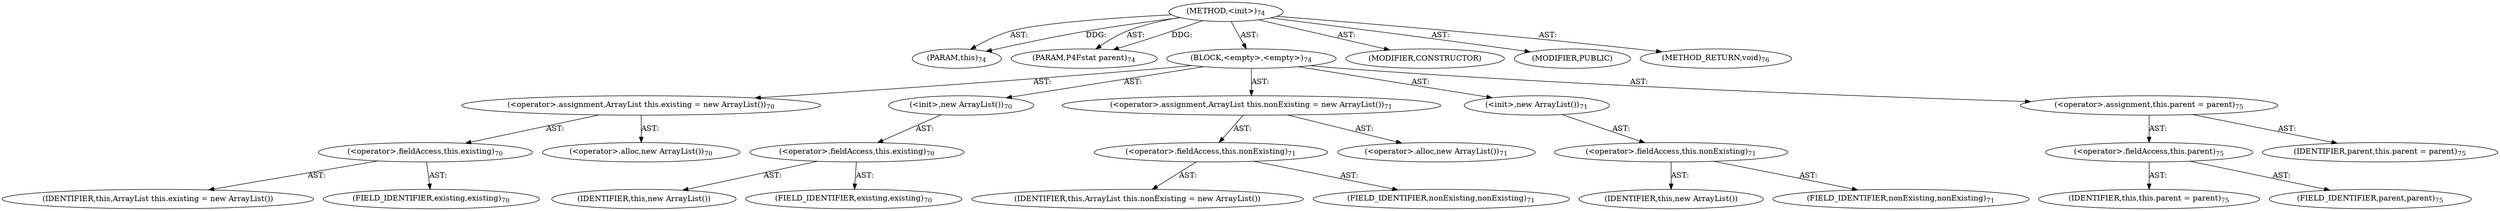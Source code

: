 digraph "&lt;init&gt;" {  
"111669149696" [label = <(METHOD,&lt;init&gt;)<SUB>74</SUB>> ]
"115964116992" [label = <(PARAM,this)<SUB>74</SUB>> ]
"115964116993" [label = <(PARAM,P4Fstat parent)<SUB>74</SUB>> ]
"25769803776" [label = <(BLOCK,&lt;empty&gt;,&lt;empty&gt;)<SUB>74</SUB>> ]
"30064771072" [label = <(&lt;operator&gt;.assignment,ArrayList this.existing = new ArrayList())<SUB>70</SUB>> ]
"30064771073" [label = <(&lt;operator&gt;.fieldAccess,this.existing)<SUB>70</SUB>> ]
"68719476737" [label = <(IDENTIFIER,this,ArrayList this.existing = new ArrayList())> ]
"55834574848" [label = <(FIELD_IDENTIFIER,existing,existing)<SUB>70</SUB>> ]
"30064771074" [label = <(&lt;operator&gt;.alloc,new ArrayList())<SUB>70</SUB>> ]
"30064771075" [label = <(&lt;init&gt;,new ArrayList())<SUB>70</SUB>> ]
"30064771076" [label = <(&lt;operator&gt;.fieldAccess,this.existing)<SUB>70</SUB>> ]
"68719476738" [label = <(IDENTIFIER,this,new ArrayList())> ]
"55834574849" [label = <(FIELD_IDENTIFIER,existing,existing)<SUB>70</SUB>> ]
"30064771077" [label = <(&lt;operator&gt;.assignment,ArrayList this.nonExisting = new ArrayList())<SUB>71</SUB>> ]
"30064771078" [label = <(&lt;operator&gt;.fieldAccess,this.nonExisting)<SUB>71</SUB>> ]
"68719476739" [label = <(IDENTIFIER,this,ArrayList this.nonExisting = new ArrayList())> ]
"55834574850" [label = <(FIELD_IDENTIFIER,nonExisting,nonExisting)<SUB>71</SUB>> ]
"30064771079" [label = <(&lt;operator&gt;.alloc,new ArrayList())<SUB>71</SUB>> ]
"30064771080" [label = <(&lt;init&gt;,new ArrayList())<SUB>71</SUB>> ]
"30064771081" [label = <(&lt;operator&gt;.fieldAccess,this.nonExisting)<SUB>71</SUB>> ]
"68719476740" [label = <(IDENTIFIER,this,new ArrayList())> ]
"55834574851" [label = <(FIELD_IDENTIFIER,nonExisting,nonExisting)<SUB>71</SUB>> ]
"30064771082" [label = <(&lt;operator&gt;.assignment,this.parent = parent)<SUB>75</SUB>> ]
"30064771083" [label = <(&lt;operator&gt;.fieldAccess,this.parent)<SUB>75</SUB>> ]
"68719476736" [label = <(IDENTIFIER,this,this.parent = parent)<SUB>75</SUB>> ]
"55834574852" [label = <(FIELD_IDENTIFIER,parent,parent)<SUB>75</SUB>> ]
"68719476741" [label = <(IDENTIFIER,parent,this.parent = parent)<SUB>75</SUB>> ]
"133143986181" [label = <(MODIFIER,CONSTRUCTOR)> ]
"133143986182" [label = <(MODIFIER,PUBLIC)> ]
"128849018880" [label = <(METHOD_RETURN,void)<SUB>76</SUB>> ]
  "111669149696" -> "115964116992"  [ label = "AST: "] 
  "111669149696" -> "115964116993"  [ label = "AST: "] 
  "111669149696" -> "25769803776"  [ label = "AST: "] 
  "111669149696" -> "133143986181"  [ label = "AST: "] 
  "111669149696" -> "133143986182"  [ label = "AST: "] 
  "111669149696" -> "128849018880"  [ label = "AST: "] 
  "25769803776" -> "30064771072"  [ label = "AST: "] 
  "25769803776" -> "30064771075"  [ label = "AST: "] 
  "25769803776" -> "30064771077"  [ label = "AST: "] 
  "25769803776" -> "30064771080"  [ label = "AST: "] 
  "25769803776" -> "30064771082"  [ label = "AST: "] 
  "30064771072" -> "30064771073"  [ label = "AST: "] 
  "30064771072" -> "30064771074"  [ label = "AST: "] 
  "30064771073" -> "68719476737"  [ label = "AST: "] 
  "30064771073" -> "55834574848"  [ label = "AST: "] 
  "30064771075" -> "30064771076"  [ label = "AST: "] 
  "30064771076" -> "68719476738"  [ label = "AST: "] 
  "30064771076" -> "55834574849"  [ label = "AST: "] 
  "30064771077" -> "30064771078"  [ label = "AST: "] 
  "30064771077" -> "30064771079"  [ label = "AST: "] 
  "30064771078" -> "68719476739"  [ label = "AST: "] 
  "30064771078" -> "55834574850"  [ label = "AST: "] 
  "30064771080" -> "30064771081"  [ label = "AST: "] 
  "30064771081" -> "68719476740"  [ label = "AST: "] 
  "30064771081" -> "55834574851"  [ label = "AST: "] 
  "30064771082" -> "30064771083"  [ label = "AST: "] 
  "30064771082" -> "68719476741"  [ label = "AST: "] 
  "30064771083" -> "68719476736"  [ label = "AST: "] 
  "30064771083" -> "55834574852"  [ label = "AST: "] 
  "111669149696" -> "115964116992"  [ label = "DDG: "] 
  "111669149696" -> "115964116993"  [ label = "DDG: "] 
}
